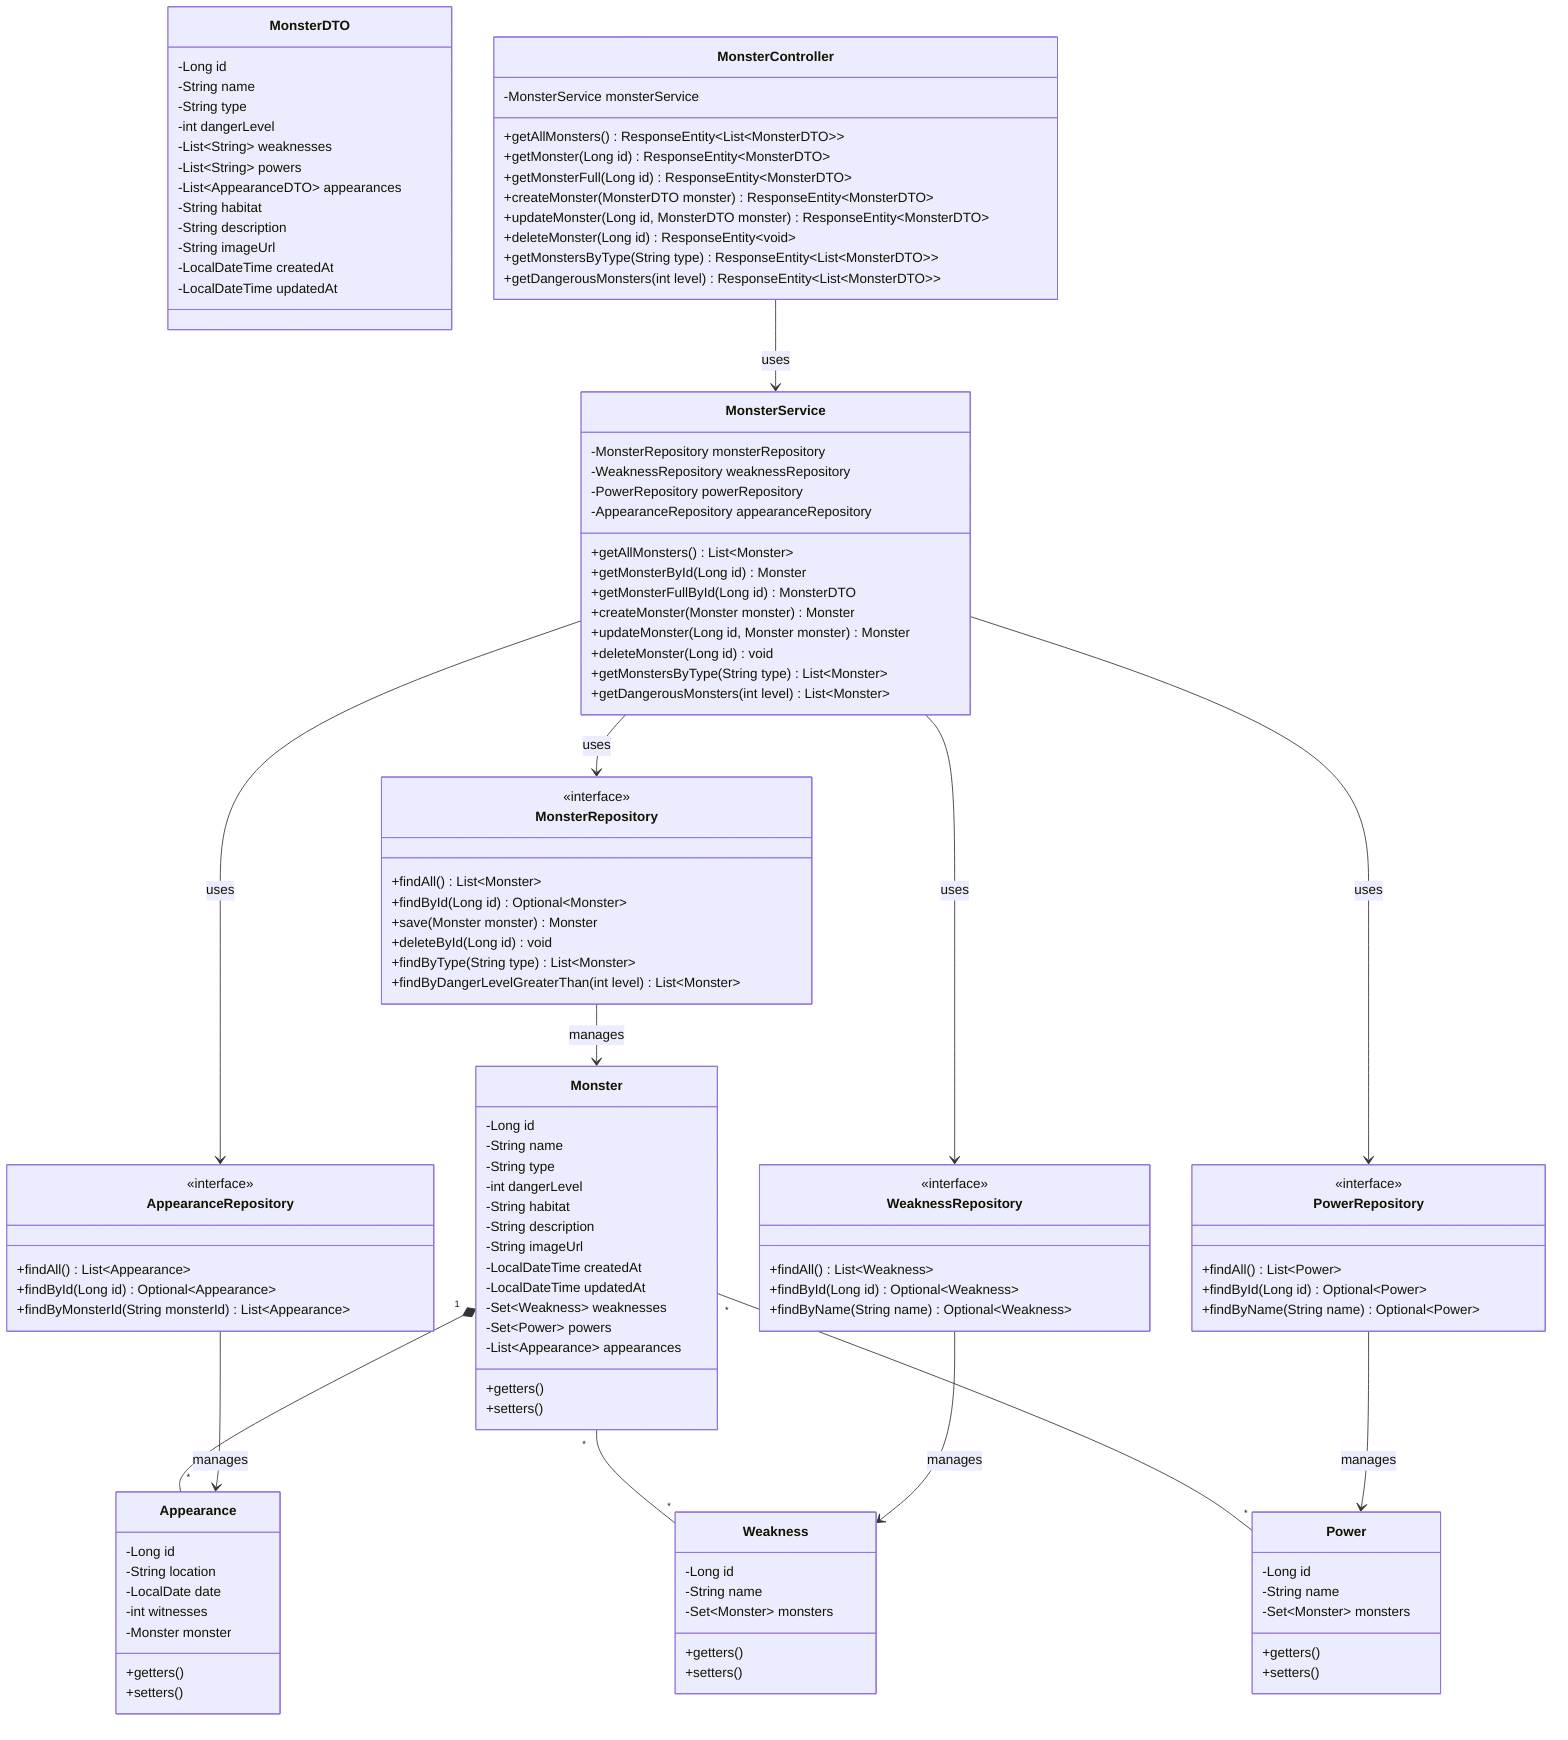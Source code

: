 classDiagram
    class Monster {
        -Long id
        -String name
        -String type
        -int dangerLevel
        -String habitat
        -String description
        -String imageUrl
        -LocalDateTime createdAt
        -LocalDateTime updatedAt
        -Set~Weakness~ weaknesses
        -Set~Power~ powers
        -List~Appearance~ appearances
        +getters()
        +setters()
    }

    class Weakness {
        -Long id
        -String name
        -Set~Monster~ monsters
        +getters()
        +setters()
    }

    class Power {
        -Long id
        -String name
        -Set~Monster~ monsters
        +getters()
        +setters()
    }

    class Appearance {
        -Long id
        -String location
        -LocalDate date
        -int witnesses
        -Monster monster
        +getters()
        +setters()
    }

    class MonsterRepository {
        <<interface>>
        +findAll() List~Monster~
        +findById(Long id) Optional~Monster~
        +save(Monster monster) Monster
        +deleteById(Long id) void
        +findByType(String type) List~Monster~
        +findByDangerLevelGreaterThan(int level) List~Monster~
    }

    class WeaknessRepository {
        <<interface>>
        +findAll() List~Weakness~
        +findById(Long id) Optional~Weakness~
        +findByName(String name) Optional~Weakness~
    }

    class PowerRepository {
        <<interface>>
        +findAll() List~Power~
        +findById(Long id) Optional~Power~
        +findByName(String name) Optional~Power~
    }

    class AppearanceRepository {
        <<interface>>
        +findAll() List~Appearance~
        +findById(Long id) Optional~Appearance~
        +findByMonsterId(String monsterId) List~Appearance~
    }

    class MonsterDTO {
        -Long id
        -String name
        -String type
        -int dangerLevel
        -List~String~ weaknesses
        -List~String~ powers
        -List~AppearanceDTO~ appearances
        -String habitat
        -String description
        -String imageUrl
        -LocalDateTime createdAt
        -LocalDateTime updatedAt
    }

    class MonsterService {
        -MonsterRepository monsterRepository
        -WeaknessRepository weaknessRepository
        -PowerRepository powerRepository
        -AppearanceRepository appearanceRepository
        +getAllMonsters() List~Monster~
        +getMonsterById(Long id) Monster
        +getMonsterFullById(Long id) MonsterDTO
        +createMonster(Monster monster) Monster
        +updateMonster(Long id, Monster monster) Monster
        +deleteMonster(Long id) void
        +getMonstersByType(String type) List~Monster~
        +getDangerousMonsters(int level) List~Monster~
    }

    class MonsterController {
        -MonsterService monsterService
        +getAllMonsters() ResponseEntity~List~MonsterDTO~~
        +getMonster(Long id) ResponseEntity~MonsterDTO~
        +getMonsterFull(Long id) ResponseEntity~MonsterDTO~
        +createMonster(MonsterDTO monster) ResponseEntity~MonsterDTO~
        +updateMonster(Long id, MonsterDTO monster) ResponseEntity~MonsterDTO~
        +deleteMonster(Long id) ResponseEntity~void~
        +getMonstersByType(String type) ResponseEntity~List~MonsterDTO~~
        +getDangerousMonsters(int level) ResponseEntity~List~MonsterDTO~~
    }

    Monster "1" *-- "*" Appearance
    Monster "*" -- "*" Weakness
    Monster "*" -- "*" Power
    MonsterController --> MonsterService : uses
    MonsterService --> MonsterRepository : uses
    MonsterService --> WeaknessRepository : uses
    MonsterService --> PowerRepository : uses
    MonsterService --> AppearanceRepository : uses
    MonsterRepository --> Monster : manages
    WeaknessRepository --> Weakness : manages
    PowerRepository --> Power : manages
    AppearanceRepository --> Appearance : manages